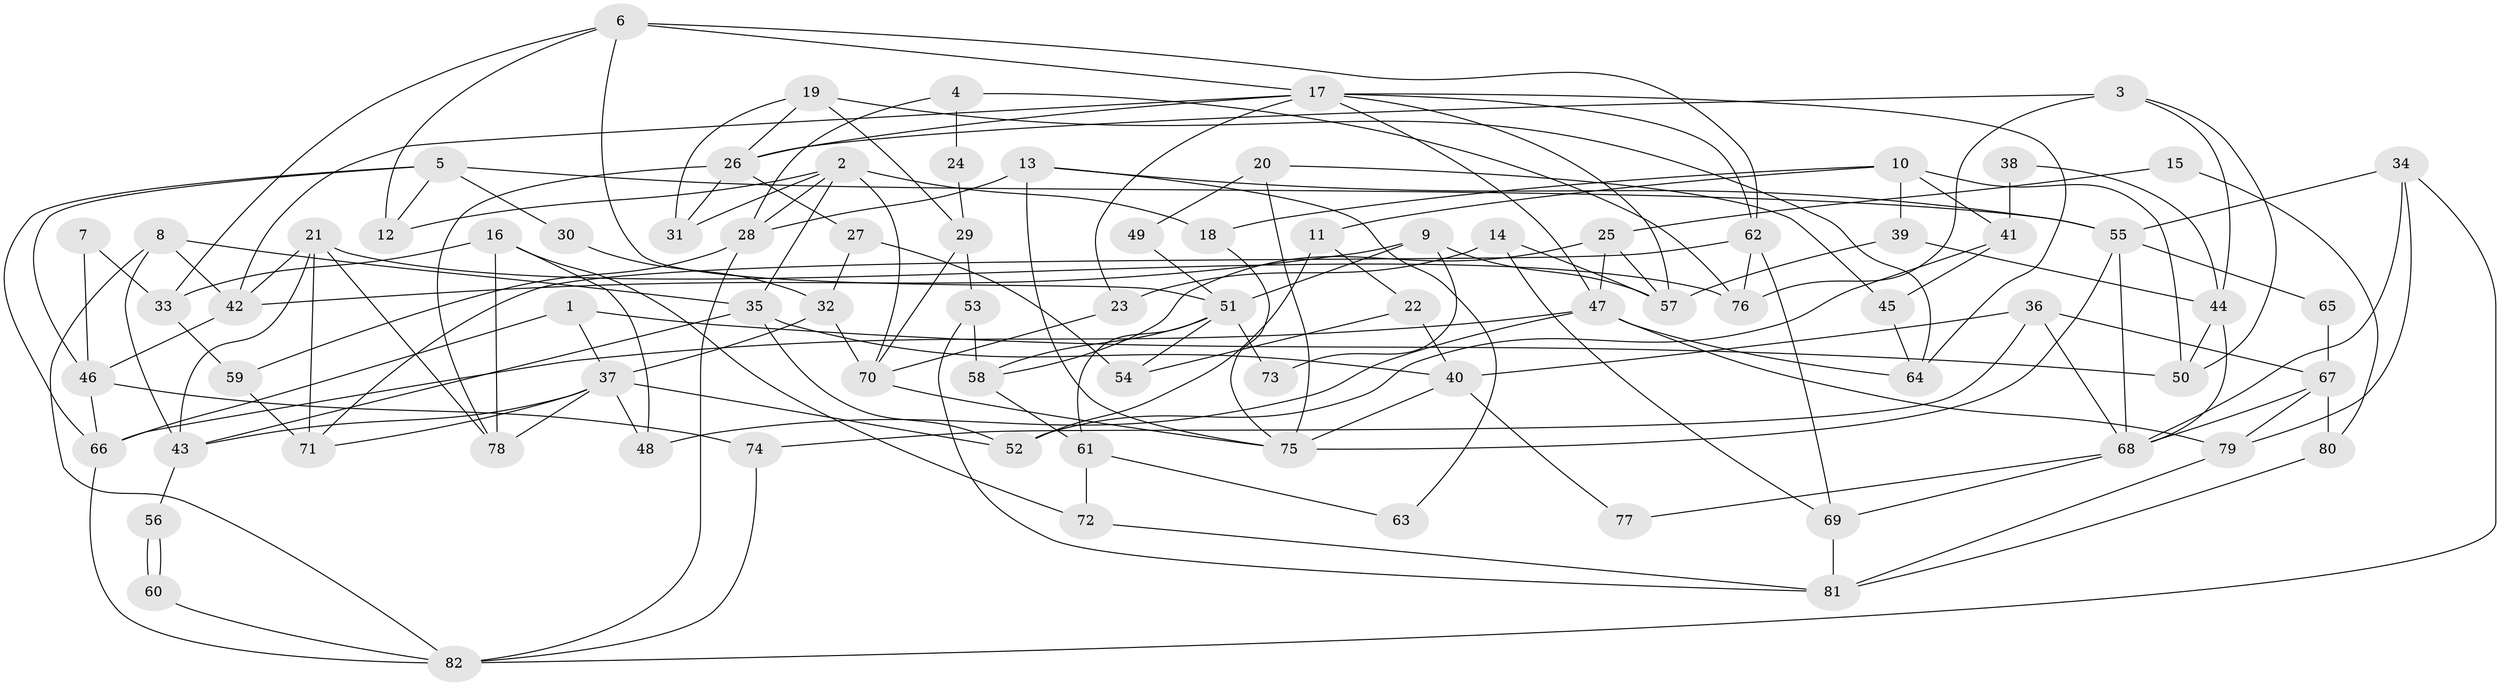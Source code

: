 // Generated by graph-tools (version 1.1) at 2025/01/03/09/25 03:01:57]
// undirected, 82 vertices, 164 edges
graph export_dot {
graph [start="1"]
  node [color=gray90,style=filled];
  1;
  2;
  3;
  4;
  5;
  6;
  7;
  8;
  9;
  10;
  11;
  12;
  13;
  14;
  15;
  16;
  17;
  18;
  19;
  20;
  21;
  22;
  23;
  24;
  25;
  26;
  27;
  28;
  29;
  30;
  31;
  32;
  33;
  34;
  35;
  36;
  37;
  38;
  39;
  40;
  41;
  42;
  43;
  44;
  45;
  46;
  47;
  48;
  49;
  50;
  51;
  52;
  53;
  54;
  55;
  56;
  57;
  58;
  59;
  60;
  61;
  62;
  63;
  64;
  65;
  66;
  67;
  68;
  69;
  70;
  71;
  72;
  73;
  74;
  75;
  76;
  77;
  78;
  79;
  80;
  81;
  82;
  1 -- 66;
  1 -- 37;
  1 -- 50;
  2 -- 28;
  2 -- 35;
  2 -- 12;
  2 -- 18;
  2 -- 31;
  2 -- 70;
  3 -- 50;
  3 -- 26;
  3 -- 44;
  3 -- 76;
  4 -- 76;
  4 -- 28;
  4 -- 24;
  5 -- 12;
  5 -- 55;
  5 -- 30;
  5 -- 46;
  5 -- 66;
  6 -- 62;
  6 -- 17;
  6 -- 12;
  6 -- 33;
  6 -- 51;
  7 -- 46;
  7 -- 33;
  8 -- 43;
  8 -- 42;
  8 -- 35;
  8 -- 82;
  9 -- 57;
  9 -- 42;
  9 -- 51;
  9 -- 73;
  10 -- 50;
  10 -- 18;
  10 -- 11;
  10 -- 39;
  10 -- 41;
  11 -- 22;
  11 -- 52;
  13 -- 55;
  13 -- 75;
  13 -- 28;
  13 -- 63;
  14 -- 69;
  14 -- 57;
  14 -- 23;
  15 -- 25;
  15 -- 80;
  16 -- 48;
  16 -- 33;
  16 -- 72;
  16 -- 78;
  17 -- 42;
  17 -- 64;
  17 -- 23;
  17 -- 26;
  17 -- 47;
  17 -- 57;
  17 -- 62;
  18 -- 75;
  19 -- 29;
  19 -- 26;
  19 -- 31;
  19 -- 64;
  20 -- 75;
  20 -- 45;
  20 -- 49;
  21 -- 78;
  21 -- 76;
  21 -- 42;
  21 -- 43;
  21 -- 71;
  22 -- 54;
  22 -- 40;
  23 -- 70;
  24 -- 29;
  25 -- 47;
  25 -- 57;
  25 -- 58;
  26 -- 31;
  26 -- 27;
  26 -- 78;
  27 -- 32;
  27 -- 54;
  28 -- 82;
  28 -- 59;
  29 -- 53;
  29 -- 70;
  30 -- 32;
  32 -- 70;
  32 -- 37;
  33 -- 59;
  34 -- 68;
  34 -- 82;
  34 -- 55;
  34 -- 79;
  35 -- 52;
  35 -- 40;
  35 -- 43;
  36 -- 40;
  36 -- 67;
  36 -- 68;
  36 -- 74;
  37 -- 78;
  37 -- 43;
  37 -- 48;
  37 -- 52;
  37 -- 71;
  38 -- 41;
  38 -- 44;
  39 -- 44;
  39 -- 57;
  40 -- 75;
  40 -- 77;
  41 -- 52;
  41 -- 45;
  42 -- 46;
  43 -- 56;
  44 -- 68;
  44 -- 50;
  45 -- 64;
  46 -- 74;
  46 -- 66;
  47 -- 66;
  47 -- 48;
  47 -- 64;
  47 -- 79;
  49 -- 51;
  51 -- 54;
  51 -- 58;
  51 -- 61;
  51 -- 73;
  53 -- 58;
  53 -- 81;
  55 -- 68;
  55 -- 65;
  55 -- 75;
  56 -- 60;
  56 -- 60;
  58 -- 61;
  59 -- 71;
  60 -- 82;
  61 -- 63;
  61 -- 72;
  62 -- 71;
  62 -- 69;
  62 -- 76;
  65 -- 67;
  66 -- 82;
  67 -- 79;
  67 -- 68;
  67 -- 80;
  68 -- 69;
  68 -- 77;
  69 -- 81;
  70 -- 75;
  72 -- 81;
  74 -- 82;
  79 -- 81;
  80 -- 81;
}
